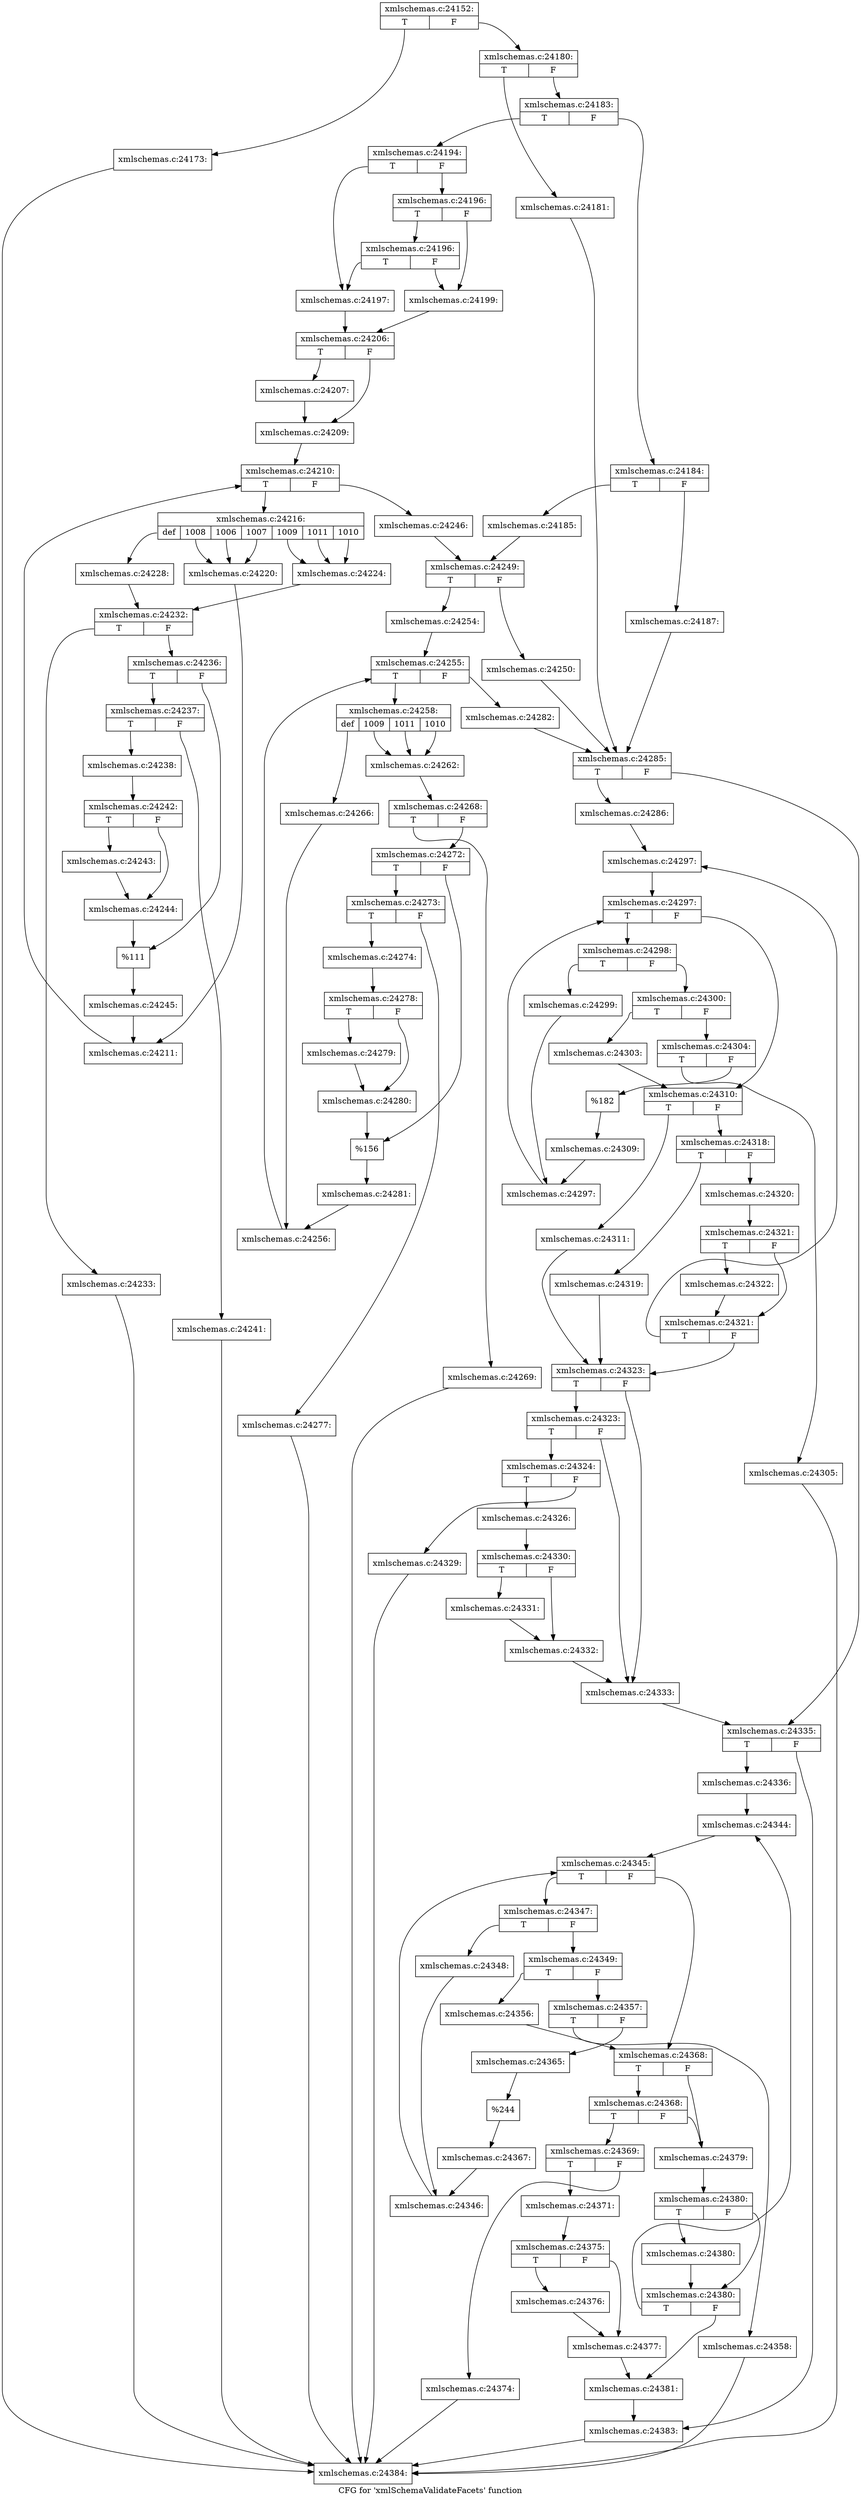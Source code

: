 digraph "CFG for 'xmlSchemaValidateFacets' function" {
	label="CFG for 'xmlSchemaValidateFacets' function";

	Node0x540c040 [shape=record,label="{xmlschemas.c:24152:|{<s0>T|<s1>F}}"];
	Node0x540c040:s0 -> Node0x540fb90;
	Node0x540c040:s1 -> Node0x540fbe0;
	Node0x540fb90 [shape=record,label="{xmlschemas.c:24173:}"];
	Node0x540fb90 -> Node0x540c370;
	Node0x540fbe0 [shape=record,label="{xmlschemas.c:24180:|{<s0>T|<s1>F}}"];
	Node0x540fbe0:s0 -> Node0x54101a0;
	Node0x540fbe0:s1 -> Node0x54101f0;
	Node0x54101a0 [shape=record,label="{xmlschemas.c:24181:}"];
	Node0x54101a0 -> Node0x5410510;
	Node0x54101f0 [shape=record,label="{xmlschemas.c:24183:|{<s0>T|<s1>F}}"];
	Node0x54101f0:s0 -> Node0x5410f90;
	Node0x54101f0:s1 -> Node0x5410f40;
	Node0x5410f40 [shape=record,label="{xmlschemas.c:24184:|{<s0>T|<s1>F}}"];
	Node0x5410f40:s0 -> Node0x5411410;
	Node0x5410f40:s1 -> Node0x54114b0;
	Node0x5411410 [shape=record,label="{xmlschemas.c:24185:}"];
	Node0x5411410 -> Node0x5411850;
	Node0x54114b0 [shape=record,label="{xmlschemas.c:24187:}"];
	Node0x54114b0 -> Node0x5410510;
	Node0x5410f90 [shape=record,label="{xmlschemas.c:24194:|{<s0>T|<s1>F}}"];
	Node0x5410f90:s0 -> Node0x5411460;
	Node0x5410f90:s1 -> Node0x5411d90;
	Node0x5411d90 [shape=record,label="{xmlschemas.c:24196:|{<s0>T|<s1>F}}"];
	Node0x5411d90:s0 -> Node0x54121a0;
	Node0x5411d90:s1 -> Node0x5411d40;
	Node0x54121a0 [shape=record,label="{xmlschemas.c:24196:|{<s0>T|<s1>F}}"];
	Node0x54121a0:s0 -> Node0x5411460;
	Node0x54121a0:s1 -> Node0x5411d40;
	Node0x5411460 [shape=record,label="{xmlschemas.c:24197:}"];
	Node0x5411460 -> Node0x5411cf0;
	Node0x5411d40 [shape=record,label="{xmlschemas.c:24199:}"];
	Node0x5411d40 -> Node0x5411cf0;
	Node0x5411cf0 [shape=record,label="{xmlschemas.c:24206:|{<s0>T|<s1>F}}"];
	Node0x5411cf0:s0 -> Node0x5412c40;
	Node0x5411cf0:s1 -> Node0x5412c90;
	Node0x5412c40 [shape=record,label="{xmlschemas.c:24207:}"];
	Node0x5412c40 -> Node0x5412c90;
	Node0x5412c90 [shape=record,label="{xmlschemas.c:24209:}"];
	Node0x5412c90 -> Node0x5413610;
	Node0x5413610 [shape=record,label="{xmlschemas.c:24210:|{<s0>T|<s1>F}}"];
	Node0x5413610:s0 -> Node0x54138f0;
	Node0x5413610:s1 -> Node0x54132e0;
	Node0x54138f0 [shape=record,label="{xmlschemas.c:24216:|{<s0>def|<s1>1008|<s2>1006|<s3>1007|<s4>1009|<s5>1011|<s6>1010}}"];
	Node0x54138f0:s0 -> Node0x5413ea0;
	Node0x54138f0:s1 -> Node0x54141e0;
	Node0x54138f0:s2 -> Node0x54141e0;
	Node0x54138f0:s3 -> Node0x54141e0;
	Node0x54138f0:s4 -> Node0x54142c0;
	Node0x54138f0:s5 -> Node0x54142c0;
	Node0x54138f0:s6 -> Node0x54142c0;
	Node0x54141e0 [shape=record,label="{xmlschemas.c:24220:}"];
	Node0x54141e0 -> Node0x5413860;
	Node0x54142c0 [shape=record,label="{xmlschemas.c:24224:}"];
	Node0x54142c0 -> Node0x5413bc0;
	Node0x5413ea0 [shape=record,label="{xmlschemas.c:24228:}"];
	Node0x5413ea0 -> Node0x5413bc0;
	Node0x5413bc0 [shape=record,label="{xmlschemas.c:24232:|{<s0>T|<s1>F}}"];
	Node0x5413bc0:s0 -> Node0x5414cd0;
	Node0x5413bc0:s1 -> Node0x5415cf0;
	Node0x5414cd0 [shape=record,label="{xmlschemas.c:24233:}"];
	Node0x5414cd0 -> Node0x540c370;
	Node0x5415cf0 [shape=record,label="{xmlschemas.c:24236:|{<s0>T|<s1>F}}"];
	Node0x5415cf0:s0 -> Node0x5416460;
	Node0x5415cf0:s1 -> Node0x54164b0;
	Node0x5416460 [shape=record,label="{xmlschemas.c:24237:|{<s0>T|<s1>F}}"];
	Node0x5416460:s0 -> Node0x54167f0;
	Node0x5416460:s1 -> Node0x5416890;
	Node0x54167f0 [shape=record,label="{xmlschemas.c:24238:}"];
	Node0x54167f0 -> Node0x5416840;
	Node0x5416890 [shape=record,label="{xmlschemas.c:24241:}"];
	Node0x5416890 -> Node0x540c370;
	Node0x5416840 [shape=record,label="{xmlschemas.c:24242:|{<s0>T|<s1>F}}"];
	Node0x5416840:s0 -> Node0x54170a0;
	Node0x5416840:s1 -> Node0x5417190;
	Node0x54170a0 [shape=record,label="{xmlschemas.c:24243:}"];
	Node0x54170a0 -> Node0x5417190;
	Node0x5417190 [shape=record,label="{xmlschemas.c:24244:}"];
	Node0x5417190 -> Node0x54164b0;
	Node0x54164b0 [shape=record,label="{%111}"];
	Node0x54164b0 -> Node0x5415ca0;
	Node0x5415ca0 [shape=record,label="{xmlschemas.c:24245:}"];
	Node0x5415ca0 -> Node0x5413860;
	Node0x5413860 [shape=record,label="{xmlschemas.c:24211:}"];
	Node0x5413860 -> Node0x5413610;
	Node0x54132e0 [shape=record,label="{xmlschemas.c:24246:}"];
	Node0x54132e0 -> Node0x5411850;
	Node0x5411850 [shape=record,label="{xmlschemas.c:24249:|{<s0>T|<s1>F}}"];
	Node0x5411850:s0 -> Node0x5418080;
	Node0x5411850:s1 -> Node0x5418030;
	Node0x5418030 [shape=record,label="{xmlschemas.c:24250:}"];
	Node0x5418030 -> Node0x5410510;
	Node0x5418080 [shape=record,label="{xmlschemas.c:24254:}"];
	Node0x5418080 -> Node0x5418920;
	Node0x5418920 [shape=record,label="{xmlschemas.c:24255:|{<s0>T|<s1>F}}"];
	Node0x5418920:s0 -> Node0x5418c00;
	Node0x5418920:s1 -> Node0x54185f0;
	Node0x5418c00 [shape=record,label="{xmlschemas.c:24258:|{<s0>def|<s1>1009|<s2>1011|<s3>1010}}"];
	Node0x5418c00:s0 -> Node0x54191b0;
	Node0x5418c00:s1 -> Node0x54194f0;
	Node0x5418c00:s2 -> Node0x54194f0;
	Node0x5418c00:s3 -> Node0x54194f0;
	Node0x54194f0 [shape=record,label="{xmlschemas.c:24262:}"];
	Node0x54194f0 -> Node0x5418ed0;
	Node0x54191b0 [shape=record,label="{xmlschemas.c:24266:}"];
	Node0x54191b0 -> Node0x5418b70;
	Node0x5418ed0 [shape=record,label="{xmlschemas.c:24268:|{<s0>T|<s1>F}}"];
	Node0x5418ed0:s0 -> Node0x5419ec0;
	Node0x5418ed0:s1 -> Node0x541a500;
	Node0x5419ec0 [shape=record,label="{xmlschemas.c:24269:}"];
	Node0x5419ec0 -> Node0x540c370;
	Node0x541a500 [shape=record,label="{xmlschemas.c:24272:|{<s0>T|<s1>F}}"];
	Node0x541a500:s0 -> Node0x541ab10;
	Node0x541a500:s1 -> Node0x541ab60;
	Node0x541ab10 [shape=record,label="{xmlschemas.c:24273:|{<s0>T|<s1>F}}"];
	Node0x541ab10:s0 -> Node0x541aea0;
	Node0x541ab10:s1 -> Node0x541af40;
	Node0x541aea0 [shape=record,label="{xmlschemas.c:24274:}"];
	Node0x541aea0 -> Node0x541aef0;
	Node0x541af40 [shape=record,label="{xmlschemas.c:24277:}"];
	Node0x541af40 -> Node0x540c370;
	Node0x541aef0 [shape=record,label="{xmlschemas.c:24278:|{<s0>T|<s1>F}}"];
	Node0x541aef0:s0 -> Node0x541b7f0;
	Node0x541aef0:s1 -> Node0x541b840;
	Node0x541b7f0 [shape=record,label="{xmlschemas.c:24279:}"];
	Node0x541b7f0 -> Node0x541b840;
	Node0x541b840 [shape=record,label="{xmlschemas.c:24280:}"];
	Node0x541b840 -> Node0x541ab60;
	Node0x541ab60 [shape=record,label="{%156}"];
	Node0x541ab60 -> Node0x541a4b0;
	Node0x541a4b0 [shape=record,label="{xmlschemas.c:24281:}"];
	Node0x541a4b0 -> Node0x5418b70;
	Node0x5418b70 [shape=record,label="{xmlschemas.c:24256:}"];
	Node0x5418b70 -> Node0x5418920;
	Node0x54185f0 [shape=record,label="{xmlschemas.c:24282:}"];
	Node0x54185f0 -> Node0x5410510;
	Node0x5410510 [shape=record,label="{xmlschemas.c:24285:|{<s0>T|<s1>F}}"];
	Node0x5410510:s0 -> Node0x541c410;
	Node0x5410510:s1 -> Node0x541c460;
	Node0x541c410 [shape=record,label="{xmlschemas.c:24286:}"];
	Node0x541c410 -> Node0x541cdf0;
	Node0x541cdf0 [shape=record,label="{xmlschemas.c:24297:}"];
	Node0x541cdf0 -> Node0x541d360;
	Node0x541d360 [shape=record,label="{xmlschemas.c:24297:|{<s0>T|<s1>F}}"];
	Node0x541d360:s0 -> Node0x541d5c0;
	Node0x541d360:s1 -> Node0x541d0b0;
	Node0x541d5c0 [shape=record,label="{xmlschemas.c:24298:|{<s0>T|<s1>F}}"];
	Node0x541d5c0:s0 -> Node0x541d900;
	Node0x541d5c0:s1 -> Node0x541d950;
	Node0x541d900 [shape=record,label="{xmlschemas.c:24299:}"];
	Node0x541d900 -> Node0x541d530;
	Node0x541d950 [shape=record,label="{xmlschemas.c:24300:|{<s0>T|<s1>F}}"];
	Node0x541d950:s0 -> Node0x541e260;
	Node0x541d950:s1 -> Node0x541e300;
	Node0x541e260 [shape=record,label="{xmlschemas.c:24303:}"];
	Node0x541e260 -> Node0x541d0b0;
	Node0x541e300 [shape=record,label="{xmlschemas.c:24304:|{<s0>T|<s1>F}}"];
	Node0x541e300:s0 -> Node0x541e680;
	Node0x541e300:s1 -> Node0x541e6d0;
	Node0x541e680 [shape=record,label="{xmlschemas.c:24305:}"];
	Node0x541e680 -> Node0x540c370;
	Node0x541e6d0 [shape=record,label="{%182}"];
	Node0x541e6d0 -> Node0x541e2b0;
	Node0x541e2b0 [shape=record,label="{xmlschemas.c:24309:}"];
	Node0x541e2b0 -> Node0x541d530;
	Node0x541d530 [shape=record,label="{xmlschemas.c:24297:}"];
	Node0x541d530 -> Node0x541d360;
	Node0x541d0b0 [shape=record,label="{xmlschemas.c:24310:|{<s0>T|<s1>F}}"];
	Node0x541d0b0:s0 -> Node0x541f3f0;
	Node0x541d0b0:s1 -> Node0x541f440;
	Node0x541f3f0 [shape=record,label="{xmlschemas.c:24311:}"];
	Node0x541f3f0 -> Node0x541cd50;
	Node0x541f440 [shape=record,label="{xmlschemas.c:24318:|{<s0>T|<s1>F}}"];
	Node0x541f440:s0 -> Node0x541f7f0;
	Node0x541f440:s1 -> Node0x541f840;
	Node0x541f7f0 [shape=record,label="{xmlschemas.c:24319:}"];
	Node0x541f7f0 -> Node0x541cd50;
	Node0x541f840 [shape=record,label="{xmlschemas.c:24320:}"];
	Node0x541f840 -> Node0x541cda0;
	Node0x541cda0 [shape=record,label="{xmlschemas.c:24321:|{<s0>T|<s1>F}}"];
	Node0x541cda0:s0 -> Node0x541fea0;
	Node0x541cda0:s1 -> Node0x541fe50;
	Node0x541fea0 [shape=record,label="{xmlschemas.c:24322:}"];
	Node0x541fea0 -> Node0x541fe50;
	Node0x541fe50 [shape=record,label="{xmlschemas.c:24321:|{<s0>T|<s1>F}}"];
	Node0x541fe50:s0 -> Node0x541cdf0;
	Node0x541fe50:s1 -> Node0x541cd50;
	Node0x541cd50 [shape=record,label="{xmlschemas.c:24323:|{<s0>T|<s1>F}}"];
	Node0x541cd50:s0 -> Node0x5420700;
	Node0x541cd50:s1 -> Node0x54206b0;
	Node0x5420700 [shape=record,label="{xmlschemas.c:24323:|{<s0>T|<s1>F}}"];
	Node0x5420700:s0 -> Node0x5420660;
	Node0x5420700:s1 -> Node0x54206b0;
	Node0x5420660 [shape=record,label="{xmlschemas.c:24324:|{<s0>T|<s1>F}}"];
	Node0x5420660:s0 -> Node0x5420d80;
	Node0x5420660:s1 -> Node0x5420e20;
	Node0x5420d80 [shape=record,label="{xmlschemas.c:24326:}"];
	Node0x5420d80 -> Node0x5420dd0;
	Node0x5420e20 [shape=record,label="{xmlschemas.c:24329:}"];
	Node0x5420e20 -> Node0x540c370;
	Node0x5420dd0 [shape=record,label="{xmlschemas.c:24330:|{<s0>T|<s1>F}}"];
	Node0x5420dd0:s0 -> Node0x54218b0;
	Node0x5420dd0:s1 -> Node0x5421900;
	Node0x54218b0 [shape=record,label="{xmlschemas.c:24331:}"];
	Node0x54218b0 -> Node0x5421900;
	Node0x5421900 [shape=record,label="{xmlschemas.c:24332:}"];
	Node0x5421900 -> Node0x54206b0;
	Node0x54206b0 [shape=record,label="{xmlschemas.c:24333:}"];
	Node0x54206b0 -> Node0x541c460;
	Node0x541c460 [shape=record,label="{xmlschemas.c:24335:|{<s0>T|<s1>F}}"];
	Node0x541c460:s0 -> Node0x5422000;
	Node0x541c460:s1 -> Node0x5422050;
	Node0x5422000 [shape=record,label="{xmlschemas.c:24336:}"];
	Node0x5422000 -> Node0x5422930;
	Node0x5422930 [shape=record,label="{xmlschemas.c:24344:}"];
	Node0x5422930 -> Node0x5422f30;
	Node0x5422f30 [shape=record,label="{xmlschemas.c:24345:|{<s0>T|<s1>F}}"];
	Node0x5422f30:s0 -> Node0x5423210;
	Node0x5422f30:s1 -> Node0x5422c80;
	Node0x5423210 [shape=record,label="{xmlschemas.c:24347:|{<s0>T|<s1>F}}"];
	Node0x5423210:s0 -> Node0x5423550;
	Node0x5423210:s1 -> Node0x54235a0;
	Node0x5423550 [shape=record,label="{xmlschemas.c:24348:}"];
	Node0x5423550 -> Node0x5423180;
	Node0x54235a0 [shape=record,label="{xmlschemas.c:24349:|{<s0>T|<s1>F}}"];
	Node0x54235a0:s0 -> Node0x5424470;
	Node0x54235a0:s1 -> Node0x5424ad0;
	Node0x5424470 [shape=record,label="{xmlschemas.c:24356:}"];
	Node0x5424470 -> Node0x5422c80;
	Node0x5424ad0 [shape=record,label="{xmlschemas.c:24357:|{<s0>T|<s1>F}}"];
	Node0x5424ad0:s0 -> Node0x5424cf0;
	Node0x5424ad0:s1 -> Node0x5424d90;
	Node0x5424cf0 [shape=record,label="{xmlschemas.c:24358:}"];
	Node0x5424cf0 -> Node0x540c370;
	Node0x5424d90 [shape=record,label="{xmlschemas.c:24365:}"];
	Node0x5424d90 -> Node0x5424d40;
	Node0x5424d40 [shape=record,label="{%244}"];
	Node0x5424d40 -> Node0x54247a0;
	Node0x54247a0 [shape=record,label="{xmlschemas.c:24367:}"];
	Node0x54247a0 -> Node0x5423180;
	Node0x5423180 [shape=record,label="{xmlschemas.c:24346:}"];
	Node0x5423180 -> Node0x5422f30;
	Node0x5422c80 [shape=record,label="{xmlschemas.c:24368:|{<s0>T|<s1>F}}"];
	Node0x5422c80:s0 -> Node0x5425cb0;
	Node0x5422c80:s1 -> Node0x5425c60;
	Node0x5425cb0 [shape=record,label="{xmlschemas.c:24368:|{<s0>T|<s1>F}}"];
	Node0x5425cb0:s0 -> Node0x5425c10;
	Node0x5425cb0:s1 -> Node0x5425c60;
	Node0x5425c10 [shape=record,label="{xmlschemas.c:24369:|{<s0>T|<s1>F}}"];
	Node0x5425c10:s0 -> Node0x54262d0;
	Node0x5425c10:s1 -> Node0x5426370;
	Node0x54262d0 [shape=record,label="{xmlschemas.c:24371:}"];
	Node0x54262d0 -> Node0x5426320;
	Node0x5426370 [shape=record,label="{xmlschemas.c:24374:}"];
	Node0x5426370 -> Node0x540c370;
	Node0x5426320 [shape=record,label="{xmlschemas.c:24375:|{<s0>T|<s1>F}}"];
	Node0x5426320:s0 -> Node0x5426de0;
	Node0x5426320:s1 -> Node0x5426e30;
	Node0x5426de0 [shape=record,label="{xmlschemas.c:24376:}"];
	Node0x5426de0 -> Node0x5426e30;
	Node0x5426e30 [shape=record,label="{xmlschemas.c:24377:}"];
	Node0x5426e30 -> Node0x5422890;
	Node0x5425c60 [shape=record,label="{xmlschemas.c:24379:}"];
	Node0x5425c60 -> Node0x54228e0;
	Node0x54228e0 [shape=record,label="{xmlschemas.c:24380:|{<s0>T|<s1>F}}"];
	Node0x54228e0:s0 -> Node0x54277b0;
	Node0x54228e0:s1 -> Node0x5427760;
	Node0x54277b0 [shape=record,label="{xmlschemas.c:24380:}"];
	Node0x54277b0 -> Node0x5427760;
	Node0x5427760 [shape=record,label="{xmlschemas.c:24380:|{<s0>T|<s1>F}}"];
	Node0x5427760:s0 -> Node0x5422930;
	Node0x5427760:s1 -> Node0x5422890;
	Node0x5422890 [shape=record,label="{xmlschemas.c:24381:}"];
	Node0x5422890 -> Node0x5422050;
	Node0x5422050 [shape=record,label="{xmlschemas.c:24383:}"];
	Node0x5422050 -> Node0x540c370;
	Node0x540c370 [shape=record,label="{xmlschemas.c:24384:}"];
}
